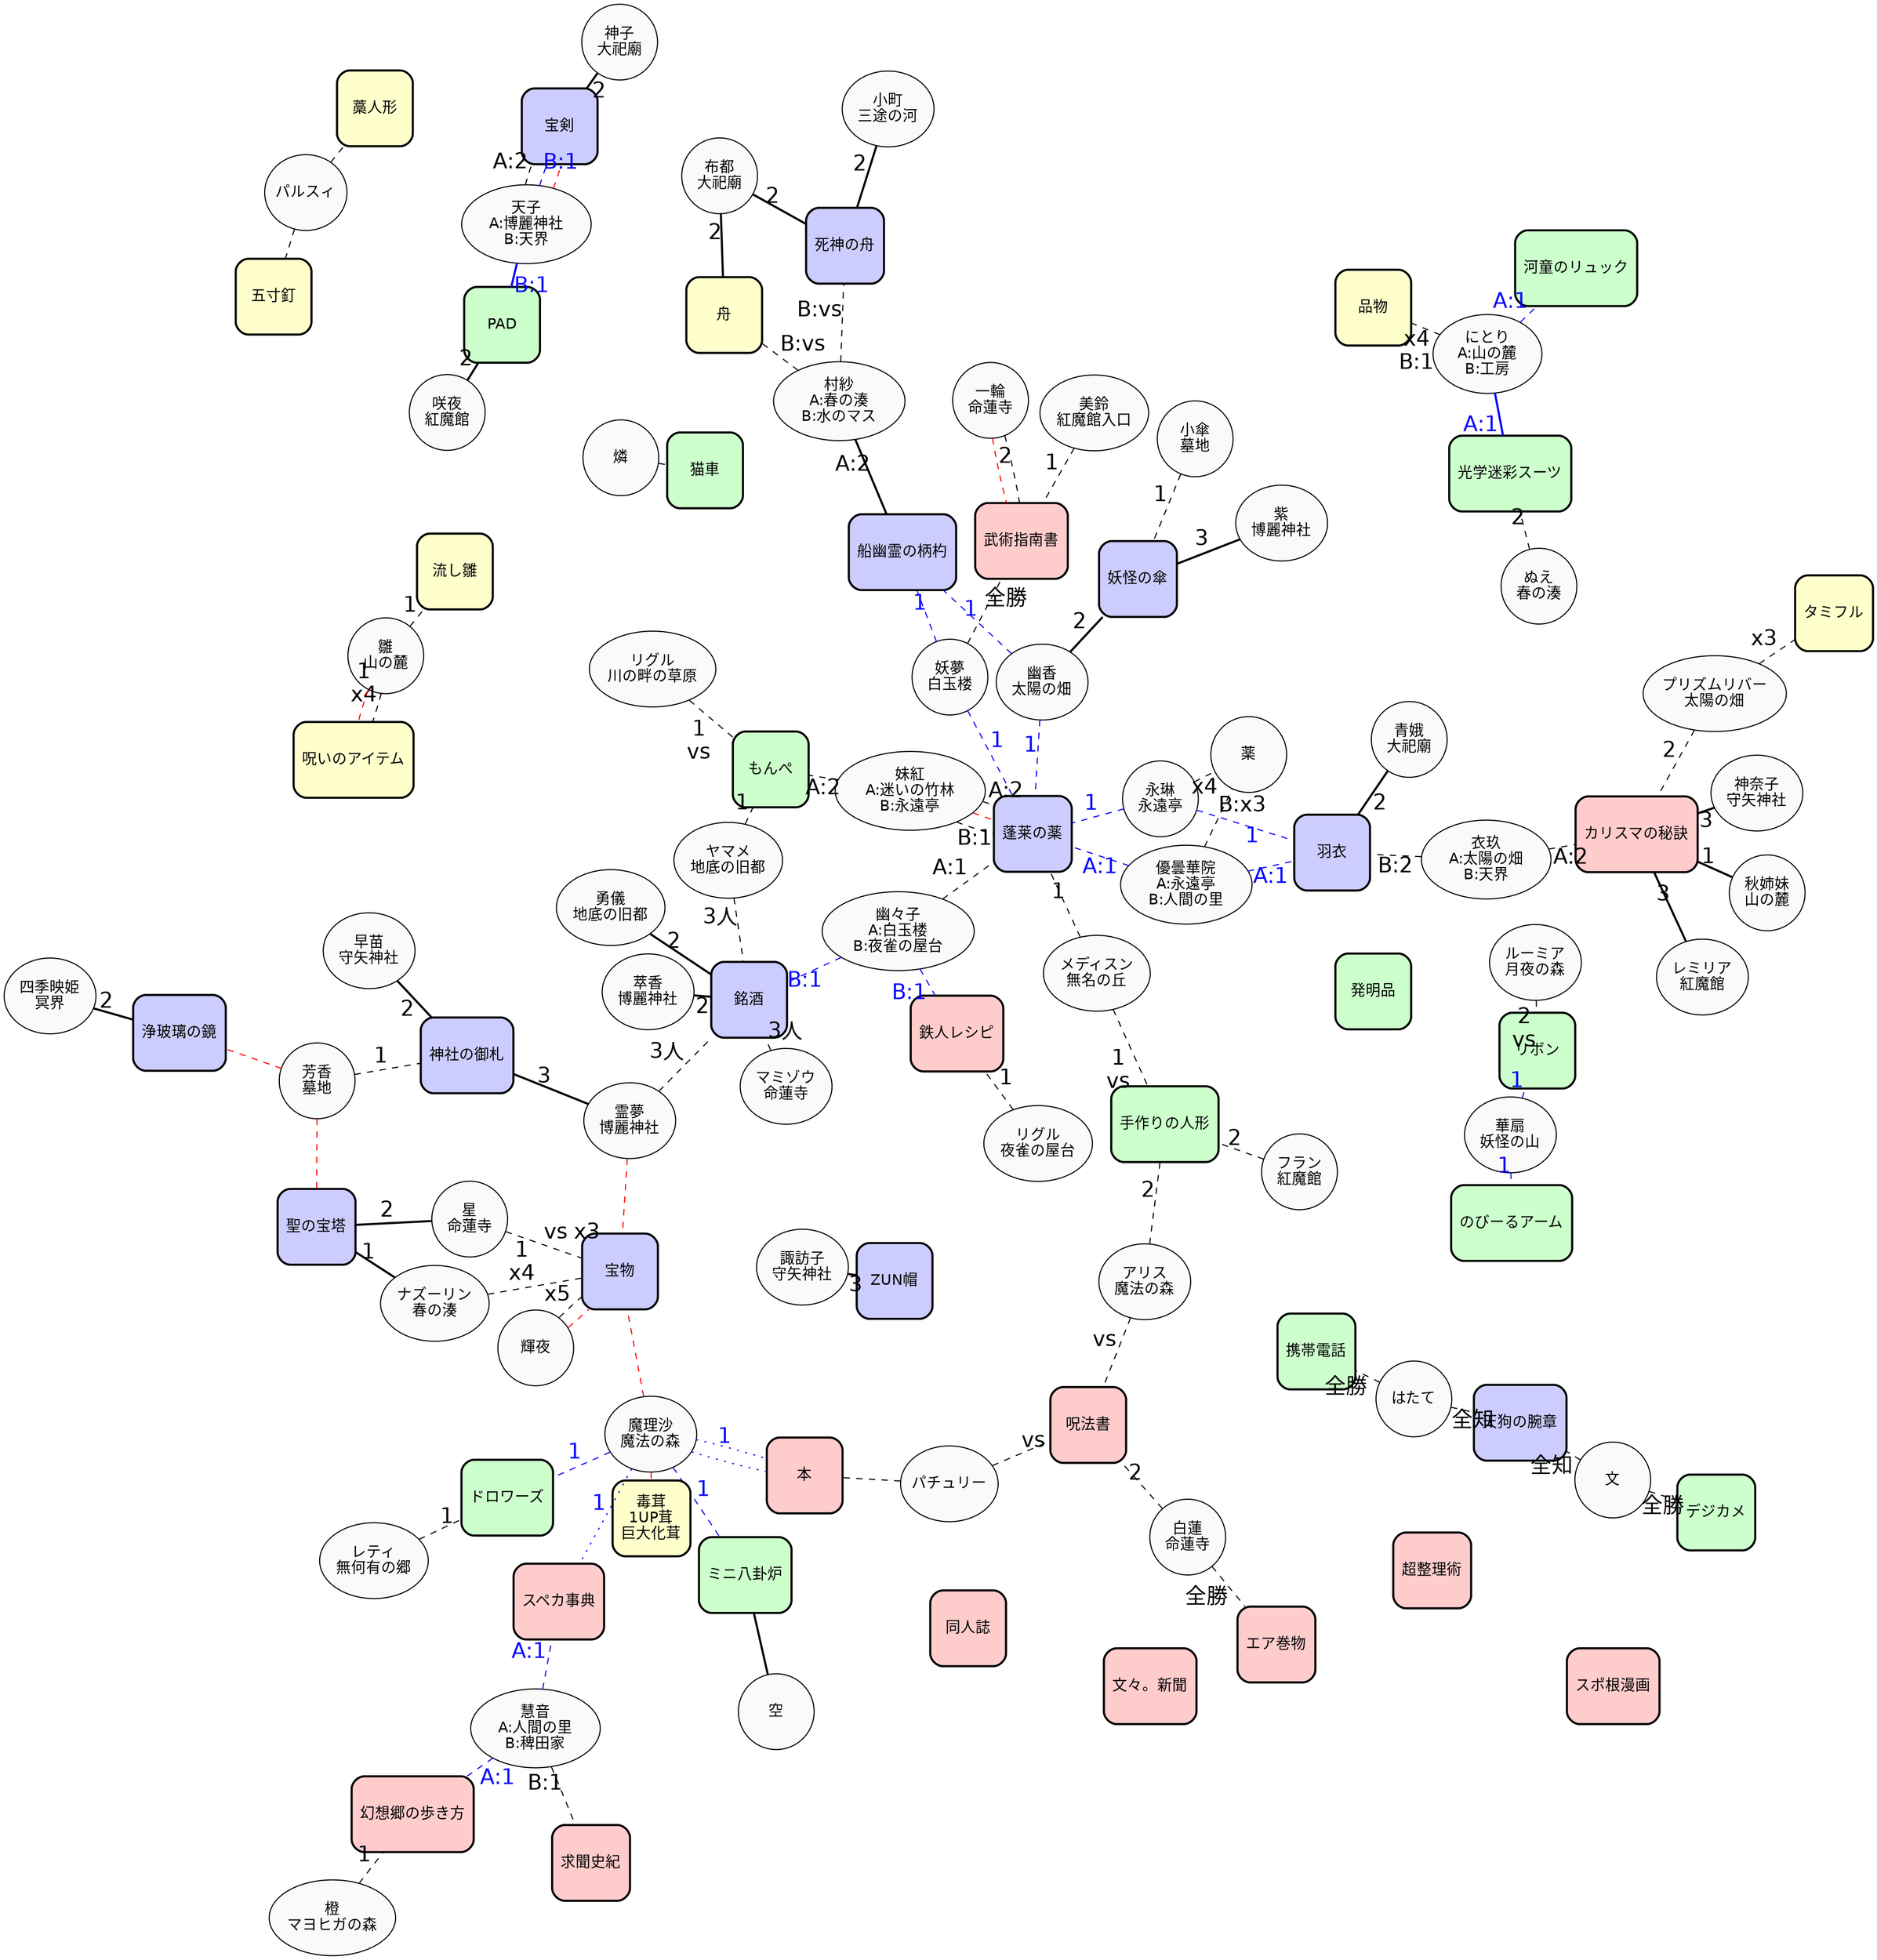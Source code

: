   //\*\*.*?\*\*
graph  {
  layout = "neato";
  overlap=false;
  splines=false;
  edge [len=0.0];
  node [
    landscape = true,
    width = 1,
    height = 1,
    fontname = "Helvetica",
    style="filled",
    fillcolor="#fafafa",
  ];
  edge [
    len=1.8,
    fontsize="20",
    // penwidth="2",
    fontname = "Helvetica",
    style="dashed",
  ];
  // デジカメ--携帯電話--猫車--ミニ八卦炉--PAD--河童のリュック--手作りの人形--ドロワーズ--光学迷彩スーツ--もんぺ--リボン--のびーるアーム;
  // {メディスン 幽香 妖夢 優曇華院 永琳 妹紅 }-- 蓬莱の薬;
  // {マミゾウ 勇儀 ヤマメ 萃香 霊夢 幽々子 } -- 銘酒;
  // {レミリア プリズムリバー 秋姉妹 神奈子 衣玖} -- カリスマの秘訣;
	// {優曇華院 永琳 青娥 衣玖} --羽衣;
  // {一輪 美鈴 妖夢} -- 武術指南書;
  // {ヤマメ リグル 妹紅} -- もんぺ;
	// {メディスン アリス フラン}-- 手作りの人形;
  // {小傘 幽香 紫} -- 妖怪の傘;
  // {早苗 霊夢 芳香 } -- 神社の御札;
  // {村紗 幽香 妖夢 } -- 船幽霊の柄杓;
  // {白蓮 パチュリー アリス} -- 呪法書;
  // {布都 小町 村紗} -- 死神の舟;
  // {空 魔理沙} -- ミニ八卦炉;
  // {神子 天子} -- 宝剣;
  // {魔理沙 慧音} -- スペカ事典;
  // {ミスティア} -- 鉄人レシピ;
  // {文 はたて} -- 天狗の腕章;
  // {咲夜 天子} -- PAD;
  // {レティ 魔理沙} -- ドロワーズ;
  // {にとり ぬえ} -- 光学迷彩スーツ;
  // {橙 慧音} -- 幻想郷の歩き方;
  // {ルーミア 華扇} -- リボン;
  // {星 ナズーリン} -- 聖の宝塔;
  // {文} -- デジカメ;
  // {はたて} -- 携帯電話;
  // {燐} -- 猫車;
  // {諏訪子} -- ZUN帽;
  // {にとり} -- 河童のリュック;
  // {華扇} -- のびーるアーム;
  // {四季映姫} -- 浄玻璃の鏡;
  // {慧音} -- 求聞史紀;
  // {白蓮} -- エア巻物;

  // 青色 : 両方必要
  // 太線 : 敗北アイテムでもある
  // 赤色 : 条件によって敗北する可能性がある
  // 数字 : nターン待機
  // x数字 : その個数所持
  // vs  : 所持者に戦闘に勝つ
  // 全知 : + 全員の正体を知る
  // 全勝 : + 全員に勝利する
  // 何も書いていないときはさらに特殊な条件

  銘酒;蓬莱の薬;カリスマの秘訣;
  // 蓬莱の薬;ミニ八卦炉;村紗;
  // 河童のリュック[label="河童の\nリュック"];
  // 手作りの人形[label="手作りの\n人形"];
  // 光学迷彩スーツ[label="光学迷彩\nスーツ"];
  // のびーるアーム[label="のびーる\nアーム"];
  // 天狗の腕章[label="天狗の\n腕章"];
  // 船幽霊の柄杓[label="船幽霊の\n柄杓"];
  // 神社の御札[label="神社の\n御札"];
  // カリスマの秘訣[label="カリスマの\n秘訣"];
  // 幻想郷の歩き方[label="幻想郷の\n歩き方"];
  // スペカ事典[label="スペカ\n事典"];
  // 武術指南書[label="武術\n指南書"];
  // 呪いのアイテム[label="呪いの\nアイテム"];


  華扇[label="華扇\n妖怪の山"];華扇 -- {リボン のびーるアーム}[label="1",color="blue",fontcolor="blue"]
  霊夢[label="霊夢\n博麗神社"];
  霊夢 -- 神社の御札[label="3" style="bold"];
  霊夢 -- 銘酒[label="3人"];
  霊夢 -- 宝物[color="red",fontcolor="red"];
  魔理沙[label="魔理沙\n魔法の森"];
  魔理沙 -- {ミニ八卦炉 ドロワーズ}[label="1",color="blue",fontcolor="blue"]
  魔理沙 -- 茸[color="red",fontcolor="red"]
  魔理沙 -- {スペカ事典 本 }[label="1",color="blue",fontcolor="blue" style="dotted"];
  魔理沙 -- 本[color="blue",fontcolor="blue" style="dotted"];
  魔理沙 -- 宝物[color="red",fontcolor="red"];
  ルーミア[label="ルーミア\n月夜の森"]; ルーミア -- リボン[label="2\nvs"];
  美鈴[label="美鈴\n紅魔館入口"]; 美鈴 -- 武術指南書[label="1"];
  パチュリー -- 本; パチュリー -- 呪法書[label="vs"];
  咲夜[label="咲夜\n紅魔館"]; 咲夜 -- PAD[label="2",style="bold"];
  レミリア[label="レミリア\n紅魔館"]; レミリア -- カリスマの秘訣[label="3",style="bold"];
  フラン[label="フラン\n紅魔館"]; フラン -- 手作りの人形 [label="2"];
  レティ[label="レティ\n無何有の郷"]; レティ -- ドロワーズ[label="1"];
  橙[label="橙\nマヨヒガの森"]; 橙 -- 幻想郷の歩き方[label="1"];
  アリス[label="アリス\n魔法の森"];
  アリス -- 手作りの人形[label="2"];
  アリス -- 呪法書[label="vs"];
  プリズムリバー[label="プリズムリバー\n太陽の畑"];
  プリズムリバー -- カリスマの秘訣[label="2"];
  プリズムリバー -- タミフル[label="x3"];
  妖夢[label="妖夢\n白玉楼"];
  妖夢 -- 武術指南書[label="全勝"];
  妖夢 -- {蓬莱の薬 船幽霊の柄杓}[label="1",color="blue",fontcolor="blue"];
  幽々子[label="幽々子\nA:白玉楼\nB:夜雀の屋台"];
  幽々子 -- 蓬莱の薬[label="A:1"];
  幽々子 -- {鉄人レシピ 銘酒}[label="B:1",color="blue",fontcolor="blue"];
  紫[label="紫\n博麗神社"]; 紫 -- 妖怪の傘[label="3",style="bold"];
  萃香[label="萃香\n博麗神社"]; 萃香 -- 銘酒[label="2",style="bold"];
  リグル[label="リグル\n川の畔の草原"]; リグル -- もんぺ[label="1\nvs"];
  ミスティア[label="リグル\n夜雀の屋台"]; ミスティア -- 鉄人レシピ[label="1"];
  慧音[label="慧音\nA:人間の里\nB:稗田家"];
  慧音 -- 求聞史紀[label="B:1"];
  慧音 -- {幻想郷の歩き方 スペカ事典}[label="A:1",color="blue",fontcolor="blue"];
  優曇華院[label="優曇華院\nA:永遠亭\nB:人間の里"];
  優曇華院 -- {蓬莱の薬 羽衣 }[label="A:1",color="blue",fontcolor="blue"];
  優曇華院 -- 薬[label="B:x3"];
  永琳[label="永琳\n永遠亭"];
  永琳 -- {羽衣 蓬莱の薬}[label="1",color="blue",fontcolor="blue"];
  永琳 -- 薬[label="x4"];
  輝夜 -- 宝物[label="x5"];
  輝夜 -- 宝物[color="red"];
  妹紅[label="妹紅\nA:迷いの竹林\nB:永遠亭"];
  妹紅 -- {もんぺ  蓬莱の薬}[label="A:2"];
  妹紅 -- 蓬莱の薬[label="B:1"];
  妹紅 -- 蓬莱の薬[color="red"];
  メディスン[label="メディスン\n無名の丘"];
  メディスン -- 蓬莱の薬[label="1"]
  メディスン -- 手作りの人形 [label="1\nvs"];
  幽香[label="幽香\n太陽の畑"];
  幽香 -- 妖怪の傘[label="2",style="bold"];
  幽香 -- {蓬莱の薬,船幽霊の柄杓}[label="1",color="blue",fontcolor="blue"];
  文 -- デジカメ[label="全勝"];
  はたて -- 携帯電話[label="全勝"];
  {文 はたて} -- 天狗の腕章[label="全知"];
  小町[label="小町\n三途の河"];小町 -- 死神の舟[label="2",style="bold"];
  四季映姫[label="四季映姫\n冥界"] ;四季映姫 -- 浄玻璃の鏡[label="2",style="bold"]
  秋姉妹[label="秋姉妹\n山の麓"];秋姉妹 -- カリスマの秘訣 [label="1",style="bold"];
  雛[label="雛\n山の麓"] ;
  雛 -- 流し雛[label="1"];
  雛 -- 呪いのアイテム[label="1\nx4"];
  雛 -- 呪いのアイテム[color="red",fontcolor="red"];
  にとり[label="にとり\nA:山の麓\nB:工房"] ;
  にとり -- 河童のリュック[label="A:1",color="blue",fontcolor="blue"];
  にとり --  光学迷彩スーツ[label="A:1",color="blue",fontcolor="blue",style="bold"];
  にとり -- 品物[label="x4\nB:1"];
  早苗[label="早苗\n守矢神社"] ;早苗 -- 神社の御札[label="2",style="bold"];
  神奈子[label="神奈子\n守矢神社"] ;神奈子 -- カリスマの秘訣[label="3",style="bold"];
  諏訪子[label="諏訪子\n守矢神社"] ;諏訪子 -- ZUN帽 [label="3",style="bold"];
  衣玖[label="衣玖\nA:太陽の畑\nB:天界"] ;
  衣玖 -- 羽衣[label="B:2"];
  衣玖 -- カリスマの秘訣[label="A:2"];
  天子[label="天子\nA:博麗神社\nB:天界"] ;
  天子 -- 宝剣 [label="A:2"];
  天子 -- 宝剣 [color="red"];
  天子 -- PAD[label="B:1",color="blue",fontcolor="blue",style="bold"];
  天子 -- 宝剣[label="B:1",color="blue",fontcolor="blue"];
  ヤマメ[label="ヤマメ\n地底の旧都"] ;
  ヤマメ -- もんぺ[label="1"];
  ヤマメ -- 銘酒[label="3人"];
  パルスィ -- {藁人形 五寸釘};
  勇儀[label="勇儀\n地底の旧都"] ;勇儀 -- 銘酒 [label="2",style="bold"];
  燐 -- 猫車 ;
  空 -- ミニ八卦炉 [style="bold"];
  ナズーリン[label="ナズーリン\n春の湊"] ;
  ナズーリン -- 宝物[label="1\nx4"];
  ナズーリン -- 聖の宝塔[label="1",style="bold"];
  小傘[label="小傘\n墓地"] ; 小傘 -- 妖怪の傘 [label="1"];
  一輪[label="一輪\n命蓮寺"] ;
  一輪 -- 武術指南書[label="2"];
  一輪 -- 武術指南書[color="red",fontcolor="red"];
  村紗[label="村紗\nA:春の湊\nB:水のマス"];
  村紗 -- {舟,死神の舟}[label="B:vs"];
  村紗 -- 船幽霊の柄杓[label="A:2",style="bold"]
  星[label="星\n命蓮寺"] ;
  星 -- 聖の宝塔 [label="2",style="bold"];
  星 -- 宝物[label="vs x3"];
  白蓮[label="白蓮\n命蓮寺"];
  白蓮 -- 呪法書[label="2"];
  白蓮 -- エア巻物[label="全勝"];
  ぬえ[label="ぬえ\n春の湊"] ;ぬえ -- 光学迷彩スーツ [label="2"];
  芳香[label="芳香\n墓地"] ;
  芳香 -- 神社の御札[label="1"];
  芳香 -- {浄玻璃の鏡 聖の宝塔} [color="red",fontcolor="red"];
  青娥[label="青娥\n大祀廟"] ;青娥 -- 羽衣[label="2",style="bold"];
  布都[label="布都\n大祀廟"] ;布都 -- {舟,死神の舟}[label="2",style="bold"];
  神子[label="神子\n大祀廟"] ;神子 -- 宝剣[label="2",style="bold"];
  マミゾウ[label="マミゾウ\n命蓮寺"] ;マミゾウ -- 銘酒 [label="3人"]

  茸[label="毒茸\n1UP茸\n巨大化茸"];

  // 妖怪の山,博麗神社,魔法の森,月夜の森,霧の湖,冥界,紅魔館入口,紅魔館,図書館,マヨヒガの森,太陽の畑,白玉楼,夜雀の屋台,川の畔の草原,人間の里,稗田家,迷いの竹林,永遠亭,無名の丘,三途の河,彼岸,山の麓,工房,守矢神社,天界,地底の旧都,地霊殿,温泉,灼熱地獄,春の湊,命蓮寺,墓地,大祀廟[
  //  shape=box,style="filled,rounded",fillcolor="#eeeeee"];
  // 紅のマス,水のマス,花のマス
  発明品,デジカメ,携帯電話,猫車,ミニ八卦炉,PAD,河童のリュック,手作りの人形,ドロワーズ,光学迷彩スーツ,もんぺ,リボン,のびーるアーム[
    shape=box,style="filled,bold,rounded",fillcolor="#ccffcc"];
  宝物,羽衣,聖の宝塔,銘酒,天狗の腕章,ZUN帽,浄玻璃の鏡,妖怪の傘,蓬莱の薬,死神の舟,船幽霊の柄杓,宝剣,神社の御札[
    shape=box,style="filled,bold,rounded",fillcolor="#ccccff"];
  本,超整理術,同人誌,求聞史紀,エア巻物,カリスマの秘訣,幻想郷の歩き方,スペカ事典,武術指南書,呪法書,文々。新聞,鉄人レシピ,スポ根漫画[
    shape=box,style="filled,bold,rounded",fillcolor="#ffcccc"];
  呪いのアイテム,品物,舟,流し雛,タミフル,五寸釘,藁人形,茸[
    shape=box,style="filled,bold,rounded",fillcolor="#ffffcc"];


}